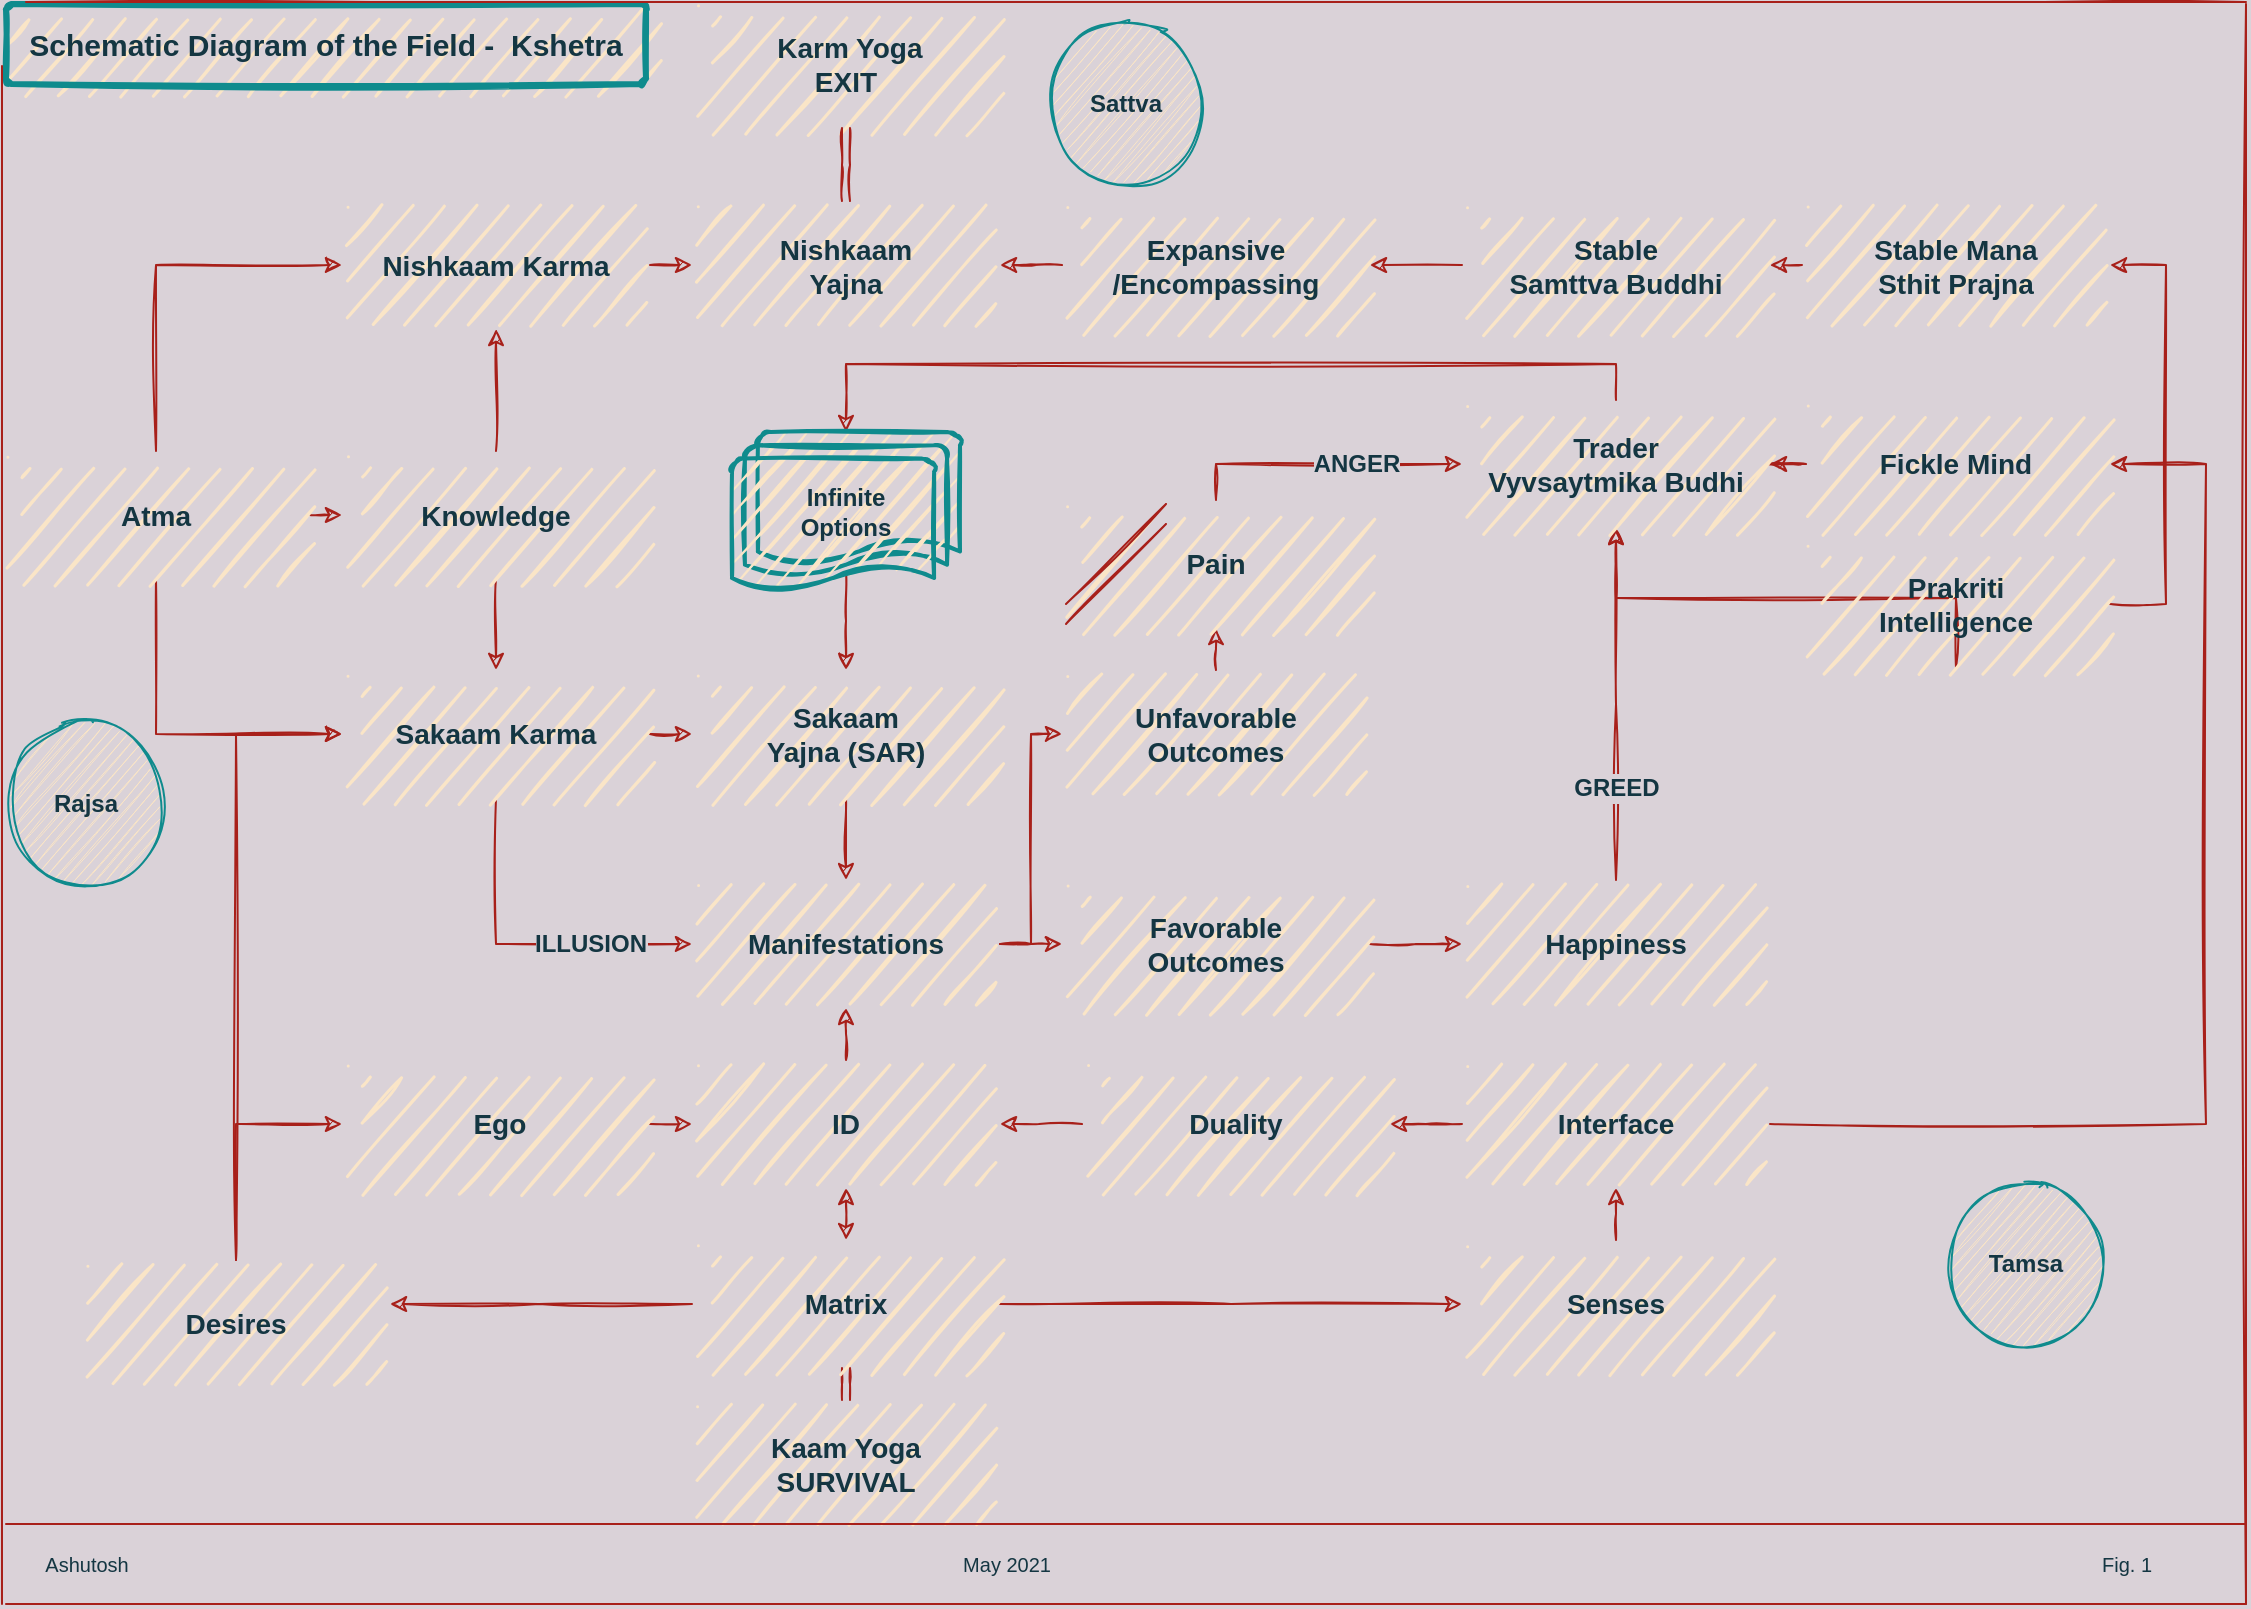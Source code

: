 <mxfile version="14.6.13" type="github" pages="2">
  <diagram id="6a731a19-8d31-9384-78a2-239565b7b9f0" name="schematicKshetra">
    <mxGraphModel dx="938" dy="617" grid="1" gridSize="10" guides="1" tooltips="1" connect="1" arrows="1" fold="1" page="1" pageScale="1" pageWidth="827" pageHeight="1169" background="#DAD2D8" math="0" shadow="0">
      <root>
        <mxCell id="0" />
        <mxCell id="1" parent="0" />
        <mxCell id="R8b1aDfxQuAAKfUh75f4-1803" style="edgeStyle=orthogonalEdgeStyle;rounded=0;orthogonalLoop=1;jettySize=auto;html=1;exitX=0.5;exitY=0;exitDx=0;exitDy=0;entryX=0;entryY=0.5;entryDx=0;entryDy=0;fontStyle=1;sketch=1;labelBackgroundColor=#DAD2D8;strokeColor=#A8201A;fontColor=#143642;" parent="1" source="1753" target="1756" edge="1">
          <mxGeometry relative="1" as="geometry">
            <Array as="points">
              <mxPoint x="225" y="291" />
            </Array>
          </mxGeometry>
        </mxCell>
        <mxCell id="R8b1aDfxQuAAKfUh75f4-1804" style="edgeStyle=orthogonalEdgeStyle;rounded=0;orthogonalLoop=1;jettySize=auto;html=1;exitX=1;exitY=0.5;exitDx=0;exitDy=0;entryX=0;entryY=0.5;entryDx=0;entryDy=0;fontStyle=1;sketch=1;labelBackgroundColor=#DAD2D8;strokeColor=#A8201A;fontColor=#143642;" parent="1" source="1753" target="1755" edge="1">
          <mxGeometry relative="1" as="geometry" />
        </mxCell>
        <mxCell id="R8b1aDfxQuAAKfUh75f4-1809" style="edgeStyle=orthogonalEdgeStyle;rounded=0;orthogonalLoop=1;jettySize=auto;html=1;exitX=0.5;exitY=1;exitDx=0;exitDy=0;entryX=0;entryY=0.5;entryDx=0;entryDy=0;fontStyle=1;sketch=1;labelBackgroundColor=#DAD2D8;strokeColor=#A8201A;fontColor=#143642;" parent="1" source="1753" target="1754" edge="1">
          <mxGeometry relative="1" as="geometry">
            <Array as="points">
              <mxPoint x="225" y="525" />
            </Array>
          </mxGeometry>
        </mxCell>
        <mxCell id="1753" value="Atma" style="rounded=1;whiteSpace=wrap;html=1;shadow=0;labelBackgroundColor=none;strokeColor=none;strokeWidth=3;fillColor=#FAE5C7;fontFamily=Helvetica;fontSize=14;align=center;spacing=5;fontStyle=1;arcSize=7;perimeterSpacing=2;sketch=1;fontColor=#143642;" parent="1" vertex="1">
          <mxGeometry x="150" y="385.5" width="150" height="60" as="geometry" />
        </mxCell>
        <mxCell id="R8b1aDfxQuAAKfUh75f4-1800" style="edgeStyle=orthogonalEdgeStyle;rounded=0;orthogonalLoop=1;jettySize=auto;html=1;exitX=1;exitY=0.5;exitDx=0;exitDy=0;entryX=0;entryY=0.5;entryDx=0;entryDy=0;fontStyle=1;sketch=1;labelBackgroundColor=#DAD2D8;strokeColor=#A8201A;fontColor=#143642;" parent="1" source="1754" target="R8b1aDfxQuAAKfUh75f4-1799" edge="1">
          <mxGeometry relative="1" as="geometry" />
        </mxCell>
        <mxCell id="RUIsUkhrUAs7gqbz3xSs-1785" style="edgeStyle=orthogonalEdgeStyle;rounded=0;orthogonalLoop=1;jettySize=auto;html=1;exitX=0.5;exitY=1;exitDx=0;exitDy=0;entryX=0;entryY=0.5;entryDx=0;entryDy=0;fontStyle=1;sketch=1;labelBackgroundColor=#DAD2D8;strokeColor=#A8201A;fontColor=#143642;" parent="1" source="1754" target="R8b1aDfxQuAAKfUh75f4-1830" edge="1">
          <mxGeometry relative="1" as="geometry">
            <Array as="points">
              <mxPoint x="395" y="630" />
            </Array>
          </mxGeometry>
        </mxCell>
        <mxCell id="Gi-tXt0EZ82ZUDJ-_srg-1788" value="ILLUSION" style="edgeLabel;html=1;align=center;verticalAlign=middle;resizable=0;points=[];fontColor=#143642;fontSize=12;fontStyle=1;sketch=1;labelBackgroundColor=#DAD2D8;" parent="RUIsUkhrUAs7gqbz3xSs-1785" vertex="1" connectable="0">
          <mxGeometry x="0.17" relative="1" as="geometry">
            <mxPoint x="20" as="offset" />
          </mxGeometry>
        </mxCell>
        <mxCell id="1754" value="Sakaam Karma" style="rounded=1;whiteSpace=wrap;html=1;shadow=0;labelBackgroundColor=none;strokeColor=none;strokeWidth=3;fillColor=#FAE5C7;fontFamily=Helvetica;fontSize=14;align=center;spacing=5;fontStyle=1;arcSize=7;perimeterSpacing=2;sketch=1;fontColor=#143642;" parent="1" vertex="1">
          <mxGeometry x="320" y="495" width="150" height="60" as="geometry" />
        </mxCell>
        <mxCell id="R8b1aDfxQuAAKfUh75f4-1807" style="edgeStyle=orthogonalEdgeStyle;rounded=0;orthogonalLoop=1;jettySize=auto;html=1;exitX=0.5;exitY=1;exitDx=0;exitDy=0;entryX=0.5;entryY=0;entryDx=0;entryDy=0;fontStyle=1;sketch=1;labelBackgroundColor=#DAD2D8;strokeColor=#A8201A;fontColor=#143642;" parent="1" source="1755" target="1754" edge="1">
          <mxGeometry relative="1" as="geometry" />
        </mxCell>
        <mxCell id="R8b1aDfxQuAAKfUh75f4-1808" style="edgeStyle=orthogonalEdgeStyle;rounded=0;orthogonalLoop=1;jettySize=auto;html=1;exitX=0.5;exitY=0;exitDx=0;exitDy=0;entryX=0.5;entryY=1;entryDx=0;entryDy=0;fontStyle=1;sketch=1;labelBackgroundColor=#DAD2D8;strokeColor=#A8201A;fontColor=#143642;" parent="1" source="1755" target="1756" edge="1">
          <mxGeometry relative="1" as="geometry" />
        </mxCell>
        <mxCell id="1755" value="Knowledge" style="rounded=1;whiteSpace=wrap;html=1;shadow=0;labelBackgroundColor=none;strokeColor=none;strokeWidth=3;fillColor=#FAE5C7;fontFamily=Helvetica;fontSize=14;align=center;spacing=5;fontStyle=1;arcSize=7;perimeterSpacing=2;sketch=1;fontColor=#143642;" parent="1" vertex="1">
          <mxGeometry x="320" y="385.5" width="150" height="60" as="geometry" />
        </mxCell>
        <mxCell id="R8b1aDfxQuAAKfUh75f4-1794" style="edgeStyle=orthogonalEdgeStyle;rounded=0;orthogonalLoop=1;jettySize=auto;html=1;exitX=1;exitY=0.5;exitDx=0;exitDy=0;entryX=0;entryY=0.5;entryDx=0;entryDy=0;fontStyle=1;sketch=1;labelBackgroundColor=#DAD2D8;strokeColor=#A8201A;fontColor=#143642;" parent="1" source="1756" target="R8b1aDfxQuAAKfUh75f4-1793" edge="1">
          <mxGeometry relative="1" as="geometry" />
        </mxCell>
        <mxCell id="1756" value="Nishkaam Karma" style="rounded=1;whiteSpace=wrap;html=1;shadow=0;labelBackgroundColor=none;strokeColor=none;strokeWidth=3;fillColor=#FAE5C7;fontFamily=Helvetica;fontSize=14;align=center;spacing=5;fontStyle=1;arcSize=7;perimeterSpacing=2;sketch=1;fontColor=#143642;" parent="1" vertex="1">
          <mxGeometry x="320" y="260.5" width="150" height="60" as="geometry" />
        </mxCell>
        <mxCell id="R8b1aDfxQuAAKfUh75f4-1915" style="edgeStyle=elbowEdgeStyle;shape=link;rounded=0;orthogonalLoop=1;jettySize=auto;elbow=vertical;html=1;exitX=0.5;exitY=0;exitDx=0;exitDy=0;entryX=0.5;entryY=1;entryDx=0;entryDy=0;fontStyle=1;sketch=1;labelBackgroundColor=#DAD2D8;strokeColor=#A8201A;fontColor=#143642;" parent="1" source="1760" target="1762" edge="1">
          <mxGeometry relative="1" as="geometry" />
        </mxCell>
        <mxCell id="1760" value="&lt;div&gt;Kaam Yoga&lt;/div&gt;&lt;div&gt;SURVIVAL&lt;br&gt;&lt;/div&gt;" style="rounded=1;whiteSpace=wrap;html=1;shadow=0;labelBackgroundColor=none;strokeColor=none;strokeWidth=3;fillColor=#FAE5C7;fontFamily=Helvetica;fontSize=14;align=center;spacing=5;fontStyle=1;arcSize=7;perimeterSpacing=2;sketch=1;fontColor=#143642;" parent="1" vertex="1">
          <mxGeometry x="495" y="860" width="150" height="60" as="geometry" />
        </mxCell>
        <mxCell id="R8b1aDfxQuAAKfUh75f4-1908" style="edgeStyle=elbowEdgeStyle;rounded=0;orthogonalLoop=1;jettySize=auto;elbow=vertical;html=1;exitX=1;exitY=0.5;exitDx=0;exitDy=0;entryX=0;entryY=0.5;entryDx=0;entryDy=0;fontStyle=1;sketch=1;labelBackgroundColor=#DAD2D8;strokeColor=#A8201A;fontColor=#143642;" parent="1" source="1762" target="R8b1aDfxQuAAKfUh75f4-1898" edge="1">
          <mxGeometry relative="1" as="geometry" />
        </mxCell>
        <mxCell id="R8b1aDfxQuAAKfUh75f4-1909" style="edgeStyle=elbowEdgeStyle;rounded=0;orthogonalLoop=1;jettySize=auto;elbow=vertical;html=1;exitX=0;exitY=0.5;exitDx=0;exitDy=0;fontStyle=1;sketch=1;labelBackgroundColor=#DAD2D8;strokeColor=#A8201A;fontColor=#143642;" parent="1" source="1762" target="R8b1aDfxQuAAKfUh75f4-1839" edge="1">
          <mxGeometry relative="1" as="geometry" />
        </mxCell>
        <mxCell id="1762" value="Matrix" style="rounded=1;whiteSpace=wrap;html=1;shadow=0;labelBackgroundColor=none;strokeColor=none;strokeWidth=3;fillColor=#FAE5C7;fontFamily=Helvetica;fontSize=14;align=center;spacing=5;arcSize=7;perimeterSpacing=2;fontStyle=1;sketch=1;fontColor=#143642;" parent="1" vertex="1">
          <mxGeometry x="495" y="780" width="150" height="60" as="geometry" />
        </mxCell>
        <mxCell id="1764" value="&lt;div&gt;&amp;nbsp;Karm Yoga&lt;/div&gt;&lt;div&gt;EXIT&lt;/div&gt;" style="rounded=1;whiteSpace=wrap;html=1;shadow=0;labelBackgroundColor=none;strokeColor=none;strokeWidth=3;fillColor=#FAE5C7;fontFamily=Helvetica;fontSize=14;align=center;spacing=5;fontStyle=1;arcSize=7;perimeterSpacing=2;sketch=1;fontColor=#143642;" parent="1" vertex="1">
          <mxGeometry x="495" y="160" width="150" height="60" as="geometry" />
        </mxCell>
        <mxCell id="R8b1aDfxQuAAKfUh75f4-1913" style="edgeStyle=elbowEdgeStyle;rounded=0;orthogonalLoop=1;jettySize=auto;elbow=vertical;html=1;exitX=0.5;exitY=1;exitDx=0;exitDy=0;entryX=0.5;entryY=1;entryDx=0;entryDy=0;fontStyle=1;startArrow=none;sketch=1;labelBackgroundColor=#DAD2D8;strokeColor=#A8201A;fontColor=#143642;" parent="1" source="1771" target="R8b1aDfxQuAAKfUh75f4-1780" edge="1">
          <mxGeometry relative="1" as="geometry">
            <Array as="points" />
          </mxGeometry>
        </mxCell>
        <mxCell id="Gi-tXt0EZ82ZUDJ-_srg-1782" style="edgeStyle=orthogonalEdgeStyle;rounded=0;orthogonalLoop=1;jettySize=auto;html=1;exitX=0;exitY=0.5;exitDx=0;exitDy=0;fontColor=#143642;sketch=1;labelBackgroundColor=#DAD2D8;strokeColor=#A8201A;" parent="1" source="1772" target="R8b1aDfxQuAAKfUh75f4-1780" edge="1">
          <mxGeometry relative="1" as="geometry" />
        </mxCell>
        <mxCell id="1772" value="Fickle Mind" style="rounded=1;whiteSpace=wrap;html=1;shadow=0;labelBackgroundColor=none;strokeColor=none;strokeWidth=3;fillColor=#FAE5C7;fontFamily=Helvetica;fontSize=14;align=center;spacing=5;fontStyle=1;arcSize=7;perimeterSpacing=2;sketch=1;fontColor=#143642;" parent="1" vertex="1">
          <mxGeometry x="1050" y="360" width="150" height="60" as="geometry" />
        </mxCell>
        <mxCell id="Gi-tXt0EZ82ZUDJ-_srg-1784" style="edgeStyle=orthogonalEdgeStyle;rounded=0;orthogonalLoop=1;jettySize=auto;html=1;exitX=0;exitY=0.5;exitDx=0;exitDy=0;entryX=1;entryY=0.5;entryDx=0;entryDy=0;fontColor=#143642;sketch=1;labelBackgroundColor=#DAD2D8;strokeColor=#A8201A;" parent="1" source="1778" target="R8b1aDfxQuAAKfUh75f4-1779" edge="1">
          <mxGeometry relative="1" as="geometry" />
        </mxCell>
        <mxCell id="1778" value="&lt;div&gt;Stable Mana&lt;/div&gt;&lt;div&gt;Sthit Prajna&lt;br&gt;&lt;/div&gt;" style="rounded=1;whiteSpace=wrap;html=1;shadow=0;labelBackgroundColor=none;strokeColor=none;strokeWidth=3;fillColor=#FAE5C7;fontFamily=Helvetica;fontSize=14;align=center;spacing=5;fontStyle=1;arcSize=7;perimeterSpacing=2;sketch=1;fontColor=#143642;" parent="1" vertex="1">
          <mxGeometry x="1050" y="260.5" width="150" height="60" as="geometry" />
        </mxCell>
        <mxCell id="R8b1aDfxQuAAKfUh75f4-1791" style="edgeStyle=orthogonalEdgeStyle;rounded=0;orthogonalLoop=1;jettySize=auto;html=1;exitX=0;exitY=0.5;exitDx=0;exitDy=0;entryX=1;entryY=0.5;entryDx=0;entryDy=0;fontStyle=1;sketch=1;labelBackgroundColor=#DAD2D8;strokeColor=#A8201A;fontColor=#143642;" parent="1" source="R8b1aDfxQuAAKfUh75f4-1779" target="R8b1aDfxQuAAKfUh75f4-1789" edge="1">
          <mxGeometry relative="1" as="geometry" />
        </mxCell>
        <mxCell id="R8b1aDfxQuAAKfUh75f4-1779" value="&lt;div&gt;Stable &lt;br&gt;&lt;/div&gt;&lt;div&gt;Samttva Buddhi&lt;br&gt;&lt;/div&gt;" style="rounded=1;whiteSpace=wrap;html=1;shadow=0;labelBackgroundColor=none;strokeColor=none;strokeWidth=3;fillColor=#FAE5C7;fontFamily=Helvetica;fontSize=14;align=center;spacing=5;fontStyle=1;arcSize=7;perimeterSpacing=2;sketch=1;fontColor=#143642;" parent="1" vertex="1">
          <mxGeometry x="880" y="260.5" width="150" height="60" as="geometry" />
        </mxCell>
        <mxCell id="R8b1aDfxQuAAKfUh75f4-1795" style="edgeStyle=orthogonalEdgeStyle;rounded=0;orthogonalLoop=1;jettySize=auto;html=1;exitX=0;exitY=0.5;exitDx=0;exitDy=0;fontStyle=1;sketch=1;labelBackgroundColor=#DAD2D8;strokeColor=#A8201A;fontColor=#143642;" parent="1" source="R8b1aDfxQuAAKfUh75f4-1789" target="R8b1aDfxQuAAKfUh75f4-1793" edge="1">
          <mxGeometry relative="1" as="geometry" />
        </mxCell>
        <mxCell id="R8b1aDfxQuAAKfUh75f4-1789" value="Expansive /Encompassing" style="rounded=1;whiteSpace=wrap;html=1;shadow=0;labelBackgroundColor=none;strokeColor=none;strokeWidth=3;fillColor=#FAE5C7;fontFamily=Helvetica;fontSize=14;align=center;spacing=5;fontStyle=1;arcSize=7;perimeterSpacing=2;sketch=1;fontColor=#143642;" parent="1" vertex="1">
          <mxGeometry x="680" y="260.5" width="150" height="60" as="geometry" />
        </mxCell>
        <mxCell id="R8b1aDfxQuAAKfUh75f4-1916" style="edgeStyle=elbowEdgeStyle;shape=link;rounded=0;orthogonalLoop=1;jettySize=auto;elbow=vertical;html=1;exitX=0.5;exitY=0;exitDx=0;exitDy=0;entryX=0.5;entryY=1;entryDx=0;entryDy=0;fontStyle=1;sketch=1;labelBackgroundColor=#DAD2D8;strokeColor=#A8201A;fontColor=#143642;" parent="1" source="R8b1aDfxQuAAKfUh75f4-1793" target="1764" edge="1">
          <mxGeometry relative="1" as="geometry" />
        </mxCell>
        <mxCell id="R8b1aDfxQuAAKfUh75f4-1793" value="&lt;div&gt;Nishkaam &lt;br&gt;&lt;/div&gt;&lt;div&gt;Yajna&lt;br&gt;&lt;/div&gt;" style="rounded=1;whiteSpace=wrap;html=1;shadow=0;labelBackgroundColor=none;strokeColor=none;strokeWidth=3;fillColor=#FAE5C7;fontFamily=Helvetica;fontSize=14;align=center;spacing=5;fontStyle=1;arcSize=7;perimeterSpacing=2;sketch=1;fontColor=#143642;" parent="1" vertex="1">
          <mxGeometry x="495" y="260.5" width="150" height="60" as="geometry" />
        </mxCell>
        <mxCell id="RUIsUkhrUAs7gqbz3xSs-1780" style="edgeStyle=orthogonalEdgeStyle;rounded=0;orthogonalLoop=1;jettySize=auto;html=1;exitX=0.5;exitY=1;exitDx=0;exitDy=0;entryX=0.5;entryY=0;entryDx=0;entryDy=0;fontStyle=1;sketch=1;labelBackgroundColor=#DAD2D8;strokeColor=#A8201A;fontColor=#143642;" parent="1" source="R8b1aDfxQuAAKfUh75f4-1799" target="R8b1aDfxQuAAKfUh75f4-1830" edge="1">
          <mxGeometry relative="1" as="geometry" />
        </mxCell>
        <mxCell id="R8b1aDfxQuAAKfUh75f4-1799" value="&lt;div&gt;Sakaam &lt;br&gt;&lt;/div&gt;&lt;div&gt;Yajna (SAR)&lt;br&gt;&lt;/div&gt;" style="rounded=1;whiteSpace=wrap;html=1;shadow=0;labelBackgroundColor=none;strokeColor=none;strokeWidth=3;fillColor=#FAE5C7;fontFamily=Helvetica;fontSize=14;align=center;spacing=5;fontStyle=1;arcSize=7;perimeterSpacing=2;sketch=1;fontColor=#143642;" parent="1" vertex="1">
          <mxGeometry x="495" y="495" width="150" height="60" as="geometry" />
        </mxCell>
        <mxCell id="R8b1aDfxQuAAKfUh75f4-1895" style="edgeStyle=elbowEdgeStyle;rounded=0;orthogonalLoop=1;jettySize=auto;elbow=vertical;html=1;exitX=0.5;exitY=0;exitDx=0;exitDy=0;entryX=0.5;entryY=1;entryDx=0;entryDy=0;fontStyle=1;sketch=1;labelBackgroundColor=#DAD2D8;strokeColor=#A8201A;fontColor=#143642;" parent="1" source="R8b1aDfxQuAAKfUh75f4-1801" target="R8b1aDfxQuAAKfUh75f4-1860" edge="1">
          <mxGeometry relative="1" as="geometry" />
        </mxCell>
        <mxCell id="R8b1aDfxQuAAKfUh75f4-1801" value="&lt;div&gt;Unfavorable&lt;/div&gt;&lt;div&gt;Outcomes&lt;br&gt;&lt;/div&gt;" style="rounded=1;whiteSpace=wrap;html=1;shadow=0;labelBackgroundColor=none;strokeColor=none;strokeWidth=3;fillColor=#FAE5C7;fontFamily=Helvetica;fontSize=14;align=center;spacing=5;fontStyle=1;arcSize=7;perimeterSpacing=2;sketch=1;fontColor=#143642;" parent="1" vertex="1">
          <mxGeometry x="680" y="495" width="150" height="60" as="geometry" />
        </mxCell>
        <mxCell id="R8b1aDfxQuAAKfUh75f4-1865" style="edgeStyle=elbowEdgeStyle;rounded=0;orthogonalLoop=1;jettySize=auto;html=1;exitX=1;exitY=0.5;exitDx=0;exitDy=0;entryX=0;entryY=0.5;entryDx=0;entryDy=0;fontStyle=1;sketch=1;labelBackgroundColor=#DAD2D8;strokeColor=#A8201A;fontColor=#143642;" parent="1" source="R8b1aDfxQuAAKfUh75f4-1816" target="R8b1aDfxQuAAKfUh75f4-1864" edge="1">
          <mxGeometry relative="1" as="geometry" />
        </mxCell>
        <mxCell id="R8b1aDfxQuAAKfUh75f4-1816" value="&lt;div&gt;Favorable&lt;/div&gt;&lt;div&gt;Outcomes&lt;br&gt;&lt;/div&gt;" style="rounded=1;whiteSpace=wrap;html=1;shadow=0;labelBackgroundColor=none;strokeColor=none;strokeWidth=3;fillColor=#FAE5C7;fontFamily=Helvetica;fontSize=14;align=center;spacing=5;fontStyle=1;arcSize=7;perimeterSpacing=2;sketch=1;fontColor=#143642;" parent="1" vertex="1">
          <mxGeometry x="680" y="600" width="150" height="60" as="geometry" />
        </mxCell>
        <mxCell id="R8b1aDfxQuAAKfUh75f4-1832" style="edgeStyle=elbowEdgeStyle;rounded=0;orthogonalLoop=1;jettySize=auto;html=1;exitX=1;exitY=0.5;exitDx=0;exitDy=0;entryX=0;entryY=0.5;entryDx=0;entryDy=0;fontStyle=1;sketch=1;labelBackgroundColor=#DAD2D8;strokeColor=#A8201A;fontColor=#143642;" parent="1" source="R8b1aDfxQuAAKfUh75f4-1830" target="R8b1aDfxQuAAKfUh75f4-1801" edge="1">
          <mxGeometry relative="1" as="geometry" />
        </mxCell>
        <mxCell id="R8b1aDfxQuAAKfUh75f4-1833" style="edgeStyle=elbowEdgeStyle;rounded=0;orthogonalLoop=1;jettySize=auto;html=1;exitX=1;exitY=0.5;exitDx=0;exitDy=0;entryX=0;entryY=0.5;entryDx=0;entryDy=0;fontStyle=1;sketch=1;labelBackgroundColor=#DAD2D8;strokeColor=#A8201A;fontColor=#143642;" parent="1" source="R8b1aDfxQuAAKfUh75f4-1830" target="R8b1aDfxQuAAKfUh75f4-1816" edge="1">
          <mxGeometry relative="1" as="geometry" />
        </mxCell>
        <mxCell id="R8b1aDfxQuAAKfUh75f4-1830" value="Manifestations" style="rounded=1;whiteSpace=wrap;html=1;shadow=0;labelBackgroundColor=none;strokeColor=none;strokeWidth=3;fillColor=#FAE5C7;fontFamily=Helvetica;fontSize=14;align=center;spacing=5;fontStyle=1;arcSize=7;perimeterSpacing=2;sketch=1;fontColor=#143642;" parent="1" vertex="1">
          <mxGeometry x="495" y="600" width="150" height="60" as="geometry" />
        </mxCell>
        <mxCell id="R8b1aDfxQuAAKfUh75f4-1911" style="edgeStyle=elbowEdgeStyle;rounded=0;orthogonalLoop=1;jettySize=auto;elbow=vertical;html=1;exitX=0;exitY=0.5;exitDx=0;exitDy=0;entryX=1;entryY=0.5;entryDx=0;entryDy=0;fontStyle=1;sketch=1;labelBackgroundColor=#DAD2D8;strokeColor=#A8201A;fontColor=#143642;" parent="1" source="R8b1aDfxQuAAKfUh75f4-1838" target="R8b1aDfxQuAAKfUh75f4-1852" edge="1">
          <mxGeometry relative="1" as="geometry" />
        </mxCell>
        <mxCell id="R8b1aDfxQuAAKfUh75f4-1920" style="edgeStyle=elbowEdgeStyle;rounded=0;orthogonalLoop=1;jettySize=auto;elbow=vertical;html=1;exitX=1;exitY=0.5;exitDx=0;exitDy=0;entryX=1;entryY=0.5;entryDx=0;entryDy=0;fontStyle=1;sketch=1;labelBackgroundColor=#DAD2D8;strokeColor=#A8201A;fontColor=#143642;" parent="1" source="R8b1aDfxQuAAKfUh75f4-1838" target="1772" edge="1">
          <mxGeometry relative="1" as="geometry">
            <Array as="points">
              <mxPoint x="1250" y="710" />
            </Array>
          </mxGeometry>
        </mxCell>
        <mxCell id="R8b1aDfxQuAAKfUh75f4-1838" value="Interface" style="rounded=1;whiteSpace=wrap;html=1;shadow=0;labelBackgroundColor=none;strokeColor=none;strokeWidth=3;fillColor=#FAE5C7;fontFamily=Helvetica;fontSize=14;align=center;spacing=5;arcSize=7;perimeterSpacing=2;fontStyle=1;sketch=1;fontColor=#143642;" parent="1" vertex="1">
          <mxGeometry x="880" y="690" width="150" height="60" as="geometry" />
        </mxCell>
        <mxCell id="RUIsUkhrUAs7gqbz3xSs-1781" style="edgeStyle=orthogonalEdgeStyle;rounded=0;orthogonalLoop=1;jettySize=auto;html=1;exitX=0.5;exitY=0;exitDx=0;exitDy=0;entryX=0;entryY=0.5;entryDx=0;entryDy=0;fontStyle=1;sketch=1;labelBackgroundColor=#DAD2D8;strokeColor=#A8201A;fontColor=#143642;" parent="1" source="R8b1aDfxQuAAKfUh75f4-1839" target="1754" edge="1">
          <mxGeometry relative="1" as="geometry">
            <mxPoint x="358" y="525" as="targetPoint" />
            <Array as="points">
              <mxPoint x="265" y="525" />
            </Array>
          </mxGeometry>
        </mxCell>
        <mxCell id="RUIsUkhrUAs7gqbz3xSs-1790" style="edgeStyle=orthogonalEdgeStyle;rounded=0;orthogonalLoop=1;jettySize=auto;html=1;exitX=0.5;exitY=0;exitDx=0;exitDy=0;entryX=0;entryY=0.5;entryDx=0;entryDy=0;fontStyle=1;sketch=1;labelBackgroundColor=#DAD2D8;strokeColor=#A8201A;fontColor=#143642;" parent="1" source="R8b1aDfxQuAAKfUh75f4-1839" target="RUIsUkhrUAs7gqbz3xSs-1788" edge="1">
          <mxGeometry relative="1" as="geometry">
            <mxPoint x="358" y="720" as="targetPoint" />
            <Array as="points">
              <mxPoint x="265" y="720" />
            </Array>
          </mxGeometry>
        </mxCell>
        <mxCell id="R8b1aDfxQuAAKfUh75f4-1839" value="Desires" style="rounded=1;whiteSpace=wrap;html=1;shadow=0;labelBackgroundColor=none;strokeColor=none;strokeWidth=3;fillColor=#FAE5C7;fontFamily=Helvetica;fontSize=14;align=center;spacing=5;arcSize=7;perimeterSpacing=2;fontStyle=1;sketch=1;fontColor=#143642;" parent="1" vertex="1">
          <mxGeometry x="190" y="790" width="150" height="60" as="geometry" />
        </mxCell>
        <mxCell id="R8b1aDfxQuAAKfUh75f4-1903" style="edgeStyle=elbowEdgeStyle;rounded=0;orthogonalLoop=1;jettySize=auto;elbow=vertical;html=1;exitX=0;exitY=0.5;exitDx=0;exitDy=0;fontStyle=1;sketch=1;labelBackgroundColor=#DAD2D8;strokeColor=#A8201A;fontColor=#143642;" parent="1" source="R8b1aDfxQuAAKfUh75f4-1852" target="R8b1aDfxQuAAKfUh75f4-1855" edge="1">
          <mxGeometry relative="1" as="geometry" />
        </mxCell>
        <mxCell id="R8b1aDfxQuAAKfUh75f4-1852" value="Duality" style="rounded=1;whiteSpace=wrap;html=1;shadow=0;labelBackgroundColor=none;strokeColor=none;strokeWidth=3;fillColor=#FAE5C7;fontFamily=Helvetica;fontSize=14;align=center;spacing=5;arcSize=7;perimeterSpacing=2;fontStyle=1;sketch=1;fontColor=#143642;" parent="1" vertex="1">
          <mxGeometry x="690" y="690" width="150" height="60" as="geometry" />
        </mxCell>
        <mxCell id="R8b1aDfxQuAAKfUh75f4-1857" style="edgeStyle=elbowEdgeStyle;rounded=0;orthogonalLoop=1;jettySize=auto;html=1;exitX=0.5;exitY=0;exitDx=0;exitDy=0;entryX=0.5;entryY=1;entryDx=0;entryDy=0;fontStyle=1;sketch=1;labelBackgroundColor=#DAD2D8;strokeColor=#A8201A;fontColor=#143642;" parent="1" source="R8b1aDfxQuAAKfUh75f4-1855" target="R8b1aDfxQuAAKfUh75f4-1830" edge="1">
          <mxGeometry relative="1" as="geometry" />
        </mxCell>
        <mxCell id="R8b1aDfxQuAAKfUh75f4-1855" value="ID " style="rounded=1;whiteSpace=wrap;html=1;shadow=0;labelBackgroundColor=none;strokeColor=none;strokeWidth=3;fillColor=#FAE5C7;fontFamily=Helvetica;fontSize=14;align=center;spacing=5;arcSize=7;perimeterSpacing=2;fontStyle=1;sketch=1;fontColor=#143642;" parent="1" vertex="1">
          <mxGeometry x="495" y="690" width="150" height="60" as="geometry" />
        </mxCell>
        <mxCell id="R8b1aDfxQuAAKfUh75f4-1890" style="edgeStyle=elbowEdgeStyle;rounded=0;orthogonalLoop=1;jettySize=auto;elbow=vertical;html=1;exitX=0.5;exitY=0;exitDx=0;exitDy=0;entryX=0;entryY=0.5;entryDx=0;entryDy=0;fontStyle=1;sketch=1;labelBackgroundColor=#DAD2D8;strokeColor=#A8201A;fontColor=#143642;" parent="1" source="R8b1aDfxQuAAKfUh75f4-1860" target="R8b1aDfxQuAAKfUh75f4-1780" edge="1">
          <mxGeometry relative="1" as="geometry">
            <Array as="points">
              <mxPoint x="820" y="390" />
            </Array>
          </mxGeometry>
        </mxCell>
        <mxCell id="Gi-tXt0EZ82ZUDJ-_srg-1785" value="&lt;b&gt;&lt;font style=&quot;font-size: 12px&quot;&gt;ANGER&lt;/font&gt;&lt;/b&gt;" style="edgeLabel;html=1;align=center;verticalAlign=middle;resizable=0;points=[];fontColor=#143642;sketch=1;labelBackgroundColor=#DAD2D8;" parent="R8b1aDfxQuAAKfUh75f4-1890" vertex="1" connectable="0">
          <mxGeometry x="0.248" relative="1" as="geometry">
            <mxPoint as="offset" />
          </mxGeometry>
        </mxCell>
        <mxCell id="R8b1aDfxQuAAKfUh75f4-1860" value="Pain" style="rounded=1;whiteSpace=wrap;html=1;shadow=0;labelBackgroundColor=none;strokeColor=none;strokeWidth=3;fillColor=#FAE5C7;fontFamily=Helvetica;fontSize=14;align=center;spacing=5;fontStyle=1;arcSize=7;perimeterSpacing=2;sketch=1;fontColor=#143642;" parent="1" vertex="1">
          <mxGeometry x="680" y="410" width="150" height="60" as="geometry" />
        </mxCell>
        <mxCell id="R8b1aDfxQuAAKfUh75f4-1919" style="edgeStyle=elbowEdgeStyle;rounded=0;orthogonalLoop=1;jettySize=auto;elbow=vertical;html=1;exitX=0.5;exitY=0;exitDx=0;exitDy=0;entryX=0.5;entryY=1;entryDx=0;entryDy=0;fontStyle=1;sketch=1;labelBackgroundColor=#DAD2D8;strokeColor=#A8201A;fontColor=#143642;" parent="1" source="R8b1aDfxQuAAKfUh75f4-1864" target="R8b1aDfxQuAAKfUh75f4-1780" edge="1">
          <mxGeometry relative="1" as="geometry" />
        </mxCell>
        <mxCell id="RUIsUkhrUAs7gqbz3xSs-1778" value="&lt;font style=&quot;font-size: 12px&quot;&gt;GREED&lt;/font&gt;" style="edgeLabel;html=1;align=center;verticalAlign=middle;resizable=0;points=[];fontStyle=1;sketch=1;labelBackgroundColor=#DAD2D8;fontColor=#143642;" parent="R8b1aDfxQuAAKfUh75f4-1919" vertex="1" connectable="0">
          <mxGeometry x="-0.477" relative="1" as="geometry">
            <mxPoint as="offset" />
          </mxGeometry>
        </mxCell>
        <mxCell id="R8b1aDfxQuAAKfUh75f4-1864" value="Happiness" style="rounded=1;whiteSpace=wrap;html=1;shadow=0;labelBackgroundColor=none;strokeColor=none;strokeWidth=3;fillColor=#FAE5C7;fontFamily=Helvetica;fontSize=14;align=center;spacing=5;fontStyle=1;arcSize=7;perimeterSpacing=2;sketch=1;fontColor=#143642;" parent="1" vertex="1">
          <mxGeometry x="880" y="600" width="150" height="60" as="geometry" />
        </mxCell>
        <mxCell id="R8b1aDfxQuAAKfUh75f4-1894" style="edgeStyle=elbowEdgeStyle;rounded=0;orthogonalLoop=1;jettySize=auto;elbow=vertical;html=1;exitX=0.5;exitY=0;exitDx=0;exitDy=0;entryX=0.5;entryY=0;entryDx=0;entryDy=0;entryPerimeter=0;fontStyle=1;sketch=1;labelBackgroundColor=#DAD2D8;strokeColor=#A8201A;fontColor=#143642;" parent="1" source="R8b1aDfxQuAAKfUh75f4-1780" target="R8b1aDfxQuAAKfUh75f4-1892" edge="1">
          <mxGeometry relative="1" as="geometry">
            <Array as="points">
              <mxPoint x="870" y="340" />
            </Array>
          </mxGeometry>
        </mxCell>
        <mxCell id="R8b1aDfxQuAAKfUh75f4-1780" value="&lt;div&gt;Trader &lt;br&gt;&lt;/div&gt;&lt;div&gt;Vyvsaytmika Budhi&lt;br&gt;&lt;/div&gt;" style="rounded=1;whiteSpace=wrap;html=1;shadow=0;labelBackgroundColor=none;strokeColor=none;strokeWidth=3;fillColor=#FAE5C7;fontFamily=Helvetica;fontSize=14;align=center;spacing=5;fontStyle=1;arcSize=7;perimeterSpacing=2;sketch=1;fontColor=#143642;" parent="1" vertex="1">
          <mxGeometry x="880" y="360" width="150" height="60" as="geometry" />
        </mxCell>
        <mxCell id="R8b1aDfxQuAAKfUh75f4-1893" style="edgeStyle=elbowEdgeStyle;rounded=0;orthogonalLoop=1;jettySize=auto;elbow=vertical;html=1;exitX=0.5;exitY=0.88;exitDx=0;exitDy=0;exitPerimeter=0;entryX=0.5;entryY=0;entryDx=0;entryDy=0;fontStyle=1;sketch=1;labelBackgroundColor=#DAD2D8;strokeColor=#A8201A;fontColor=#143642;" parent="1" source="R8b1aDfxQuAAKfUh75f4-1892" target="R8b1aDfxQuAAKfUh75f4-1799" edge="1">
          <mxGeometry relative="1" as="geometry" />
        </mxCell>
        <mxCell id="R8b1aDfxQuAAKfUh75f4-1892" value="&lt;div&gt;Infinite&lt;/div&gt;&lt;div&gt;Options&lt;br&gt;&lt;/div&gt;" style="strokeWidth=2;html=1;shape=mxgraph.flowchart.multi-document;whiteSpace=wrap;fillColor=#FAE5C7;fontStyle=1;sketch=1;strokeColor=#0F8B8D;fontColor=#143642;" parent="1" vertex="1">
          <mxGeometry x="513" y="374" width="114" height="80" as="geometry" />
        </mxCell>
        <mxCell id="R8b1aDfxQuAAKfUh75f4-1907" style="edgeStyle=elbowEdgeStyle;rounded=0;orthogonalLoop=1;jettySize=auto;elbow=vertical;html=1;exitX=0.5;exitY=0;exitDx=0;exitDy=0;entryX=0.5;entryY=1;entryDx=0;entryDy=0;fontStyle=1;sketch=1;labelBackgroundColor=#DAD2D8;strokeColor=#A8201A;fontColor=#143642;" parent="1" source="R8b1aDfxQuAAKfUh75f4-1898" target="R8b1aDfxQuAAKfUh75f4-1838" edge="1">
          <mxGeometry relative="1" as="geometry" />
        </mxCell>
        <mxCell id="R8b1aDfxQuAAKfUh75f4-1898" value="Senses" style="rounded=1;whiteSpace=wrap;html=1;shadow=0;labelBackgroundColor=none;strokeColor=none;strokeWidth=3;fillColor=#FAE5C7;fontFamily=Helvetica;fontSize=14;align=center;spacing=5;arcSize=7;perimeterSpacing=2;fontStyle=1;sketch=1;fontColor=#143642;" parent="1" vertex="1">
          <mxGeometry x="880" y="780" width="150" height="60" as="geometry" />
        </mxCell>
        <mxCell id="R8b1aDfxQuAAKfUh75f4-1917" value="" style="endArrow=classic;startArrow=classic;html=1;exitX=0.5;exitY=0;exitDx=0;exitDy=0;entryX=0.5;entryY=1;entryDx=0;entryDy=0;fontStyle=1;sketch=1;labelBackgroundColor=#DAD2D8;strokeColor=#A8201A;fontColor=#143642;" parent="1" source="1762" target="R8b1aDfxQuAAKfUh75f4-1855" edge="1">
          <mxGeometry width="50" height="50" relative="1" as="geometry">
            <mxPoint x="440" y="640" as="sourcePoint" />
            <mxPoint x="560" y="755" as="targetPoint" />
            <Array as="points" />
          </mxGeometry>
        </mxCell>
        <mxCell id="RUIsUkhrUAs7gqbz3xSs-1791" style="edgeStyle=orthogonalEdgeStyle;rounded=0;orthogonalLoop=1;jettySize=auto;html=1;exitX=1;exitY=0.5;exitDx=0;exitDy=0;entryX=0;entryY=0.5;entryDx=0;entryDy=0;fontStyle=1;sketch=1;labelBackgroundColor=#DAD2D8;strokeColor=#A8201A;fontColor=#143642;" parent="1" source="RUIsUkhrUAs7gqbz3xSs-1788" target="R8b1aDfxQuAAKfUh75f4-1855" edge="1">
          <mxGeometry relative="1" as="geometry" />
        </mxCell>
        <mxCell id="RUIsUkhrUAs7gqbz3xSs-1788" value="&amp;nbsp;Ego" style="rounded=1;whiteSpace=wrap;html=1;shadow=0;labelBackgroundColor=none;strokeColor=none;strokeWidth=3;fillColor=#FAE5C7;fontFamily=Helvetica;fontSize=14;align=center;spacing=5;arcSize=7;perimeterSpacing=2;fontStyle=1;sketch=1;fontColor=#143642;" parent="1" vertex="1">
          <mxGeometry x="320" y="690" width="150" height="60" as="geometry" />
        </mxCell>
        <mxCell id="Gi-tXt0EZ82ZUDJ-_srg-1778" value="Sattva" style="ellipse;whiteSpace=wrap;html=1;aspect=fixed;fillColor=#FAE5C7;strokeColor=#0F8B8D;fontStyle=1;fontColor=#143642;sketch=1;" parent="1" vertex="1">
          <mxGeometry x="670" y="170" width="80" height="80" as="geometry" />
        </mxCell>
        <mxCell id="Gi-tXt0EZ82ZUDJ-_srg-1779" value="Rajsa" style="ellipse;whiteSpace=wrap;html=1;aspect=fixed;fillColor=#FAE5C7;strokeColor=#0F8B8D;fontStyle=1;fontColor=#143642;sketch=1;" parent="1" vertex="1">
          <mxGeometry x="150" y="520" width="80" height="80" as="geometry" />
        </mxCell>
        <mxCell id="Gi-tXt0EZ82ZUDJ-_srg-1780" value="Tamsa" style="ellipse;whiteSpace=wrap;html=1;aspect=fixed;fillColor=#FAE5C7;strokeColor=#0F8B8D;fontStyle=1;fontColor=#143642;sketch=1;" parent="1" vertex="1">
          <mxGeometry x="1120" y="750" width="80" height="80" as="geometry" />
        </mxCell>
        <mxCell id="Gi-tXt0EZ82ZUDJ-_srg-1783" style="edgeStyle=orthogonalEdgeStyle;rounded=0;orthogonalLoop=1;jettySize=auto;html=1;exitX=1;exitY=0.5;exitDx=0;exitDy=0;entryX=1;entryY=0.5;entryDx=0;entryDy=0;fontColor=#143642;sketch=1;labelBackgroundColor=#DAD2D8;strokeColor=#A8201A;" parent="1" source="1771" target="1778" edge="1">
          <mxGeometry relative="1" as="geometry">
            <Array as="points">
              <mxPoint x="1230" y="460" />
              <mxPoint x="1230" y="291" />
            </Array>
          </mxGeometry>
        </mxCell>
        <mxCell id="1771" value="&lt;div&gt;Prakriti&lt;/div&gt;&lt;div&gt;Intelligence&lt;br&gt;&lt;/div&gt;" style="rounded=1;whiteSpace=wrap;html=1;shadow=0;labelBackgroundColor=none;strokeColor=none;strokeWidth=3;fillColor=#FAE5C7;fontFamily=Helvetica;fontSize=14;align=center;spacing=5;fontStyle=1;arcSize=7;perimeterSpacing=2;sketch=1;fontColor=#143642;" parent="1" vertex="1">
          <mxGeometry x="1050" y="430.0" width="150" height="60" as="geometry" />
        </mxCell>
        <mxCell id="Gi-tXt0EZ82ZUDJ-_srg-1789" value="Schematic Diagram of the Field -&amp;nbsp; Kshetra" style="rounded=1;whiteSpace=wrap;html=1;shadow=0;labelBackgroundColor=none;strokeColor=#0F8B8D;strokeWidth=3;fillColor=#FAE5C7;fontFamily=Helvetica;fontSize=15;align=center;spacing=5;arcSize=7;perimeterSpacing=2;fontStyle=1;fontColor=#143642;sketch=1;" parent="1" vertex="1">
          <mxGeometry x="150" y="160" width="320" height="40" as="geometry" />
        </mxCell>
        <mxCell id="Gi-tXt0EZ82ZUDJ-_srg-1790" value="" style="endArrow=none;html=1;fontSize=15;fontColor=#143642;sketch=1;labelBackgroundColor=#DAD2D8;strokeColor=#A8201A;" parent="1" edge="1">
          <mxGeometry width="50" height="50" relative="1" as="geometry">
            <mxPoint x="680" y="460" as="sourcePoint" />
            <mxPoint x="730" y="410" as="targetPoint" />
          </mxGeometry>
        </mxCell>
        <mxCell id="Gi-tXt0EZ82ZUDJ-_srg-1792" value="" style="endArrow=none;html=1;fontSize=15;fontColor=#143642;sketch=1;labelBackgroundColor=#DAD2D8;strokeColor=#A8201A;" parent="1" edge="1">
          <mxGeometry width="50" height="50" relative="1" as="geometry">
            <mxPoint x="680" y="470" as="sourcePoint" />
            <mxPoint x="730" y="420" as="targetPoint" />
          </mxGeometry>
        </mxCell>
        <mxCell id="Gi-tXt0EZ82ZUDJ-_srg-1793" value="" style="endArrow=none;html=1;fontSize=15;fontColor=#143642;entryX=0;entryY=0.75;entryDx=0;entryDy=0;sketch=1;labelBackgroundColor=#DAD2D8;strokeColor=#A8201A;" parent="1" target="Gi-tXt0EZ82ZUDJ-_srg-1789" edge="1">
          <mxGeometry width="50" height="50" relative="1" as="geometry">
            <mxPoint x="148" y="960" as="sourcePoint" />
            <mxPoint x="190" y="630" as="targetPoint" />
          </mxGeometry>
        </mxCell>
        <mxCell id="Gi-tXt0EZ82ZUDJ-_srg-1794" value="" style="endArrow=none;html=1;fontSize=15;fontColor=#143642;sketch=1;labelBackgroundColor=#DAD2D8;strokeColor=#A8201A;" parent="1" edge="1">
          <mxGeometry width="50" height="50" relative="1" as="geometry">
            <mxPoint x="1270" y="960" as="sourcePoint" />
            <mxPoint x="1270" y="160" as="targetPoint" />
          </mxGeometry>
        </mxCell>
        <mxCell id="Gi-tXt0EZ82ZUDJ-_srg-1795" value="" style="endArrow=none;html=1;fontSize=15;fontColor=#143642;sketch=1;labelBackgroundColor=#DAD2D8;strokeColor=#A8201A;" parent="1" edge="1">
          <mxGeometry width="50" height="50" relative="1" as="geometry">
            <mxPoint x="150" y="920" as="sourcePoint" />
            <mxPoint x="1270" y="920" as="targetPoint" />
          </mxGeometry>
        </mxCell>
        <mxCell id="Gi-tXt0EZ82ZUDJ-_srg-1796" value="" style="endArrow=none;html=1;fontSize=15;fontColor=#143642;sketch=1;labelBackgroundColor=#DAD2D8;strokeColor=#A8201A;" parent="1" edge="1">
          <mxGeometry width="50" height="50" relative="1" as="geometry">
            <mxPoint x="150" y="960" as="sourcePoint" />
            <mxPoint x="1270" y="960" as="targetPoint" />
          </mxGeometry>
        </mxCell>
        <mxCell id="Gi-tXt0EZ82ZUDJ-_srg-1797" value="" style="endArrow=none;html=1;fontSize=15;fontColor=#143642;sketch=1;labelBackgroundColor=#DAD2D8;strokeColor=#A8201A;" parent="1" edge="1">
          <mxGeometry width="50" height="50" relative="1" as="geometry">
            <mxPoint x="160" y="159" as="sourcePoint" />
            <mxPoint x="1270" y="159" as="targetPoint" />
          </mxGeometry>
        </mxCell>
        <mxCell id="Gi-tXt0EZ82ZUDJ-_srg-1798" value="Ashutosh" style="text;html=1;align=center;verticalAlign=middle;resizable=0;points=[];autosize=1;strokeColor=none;fontSize=10;fontColor=#143642;sketch=1;" parent="1" vertex="1">
          <mxGeometry x="160" y="930" width="60" height="20" as="geometry" />
        </mxCell>
        <mxCell id="Gi-tXt0EZ82ZUDJ-_srg-1799" value="Fig. 1" style="text;html=1;align=center;verticalAlign=middle;resizable=0;points=[];autosize=1;strokeColor=none;fontSize=10;fontColor=#143642;sketch=1;" parent="1" vertex="1">
          <mxGeometry x="1190" y="930" width="40" height="20" as="geometry" />
        </mxCell>
        <mxCell id="Gi-tXt0EZ82ZUDJ-_srg-1800" value="May 2021" style="text;html=1;align=center;verticalAlign=middle;resizable=0;points=[];autosize=1;strokeColor=none;fontSize=10;fontColor=#143642;sketch=1;" parent="1" vertex="1">
          <mxGeometry x="620" y="930" width="60" height="20" as="geometry" />
        </mxCell>
      </root>
    </mxGraphModel>
  </diagram>
  <diagram id="xgRsOhlO84QOsLghRSaK" name="Spin">
    <mxGraphModel dx="938" dy="617" grid="1" gridSize="10" guides="1" tooltips="1" connect="1" arrows="1" fold="1" page="1" pageScale="1" pageWidth="850" pageHeight="1100" background="#283618" math="0" shadow="0">
      <root>
        <mxCell id="5vlTtG9s8QNCjLJYxkkR-0" />
        <mxCell id="5vlTtG9s8QNCjLJYxkkR-1" parent="5vlTtG9s8QNCjLJYxkkR-0" />
        <mxCell id="5vlTtG9s8QNCjLJYxkkR-2" value="" style="shape=flexArrow;endArrow=classic;startArrow=classic;html=1;fontSize=15;fontColor=#FEFAE0;strokeColor=#DDA15E;labelBackgroundColor=#283618;sketch=1;" edge="1" parent="5vlTtG9s8QNCjLJYxkkR-1">
          <mxGeometry width="100" height="100" relative="1" as="geometry">
            <mxPoint x="170" y="189" as="sourcePoint" />
            <mxPoint x="470" y="189" as="targetPoint" />
          </mxGeometry>
        </mxCell>
        <mxCell id="5vlTtG9s8QNCjLJYxkkR-3" value="" style="endArrow=classic;html=1;fontSize=15;fontColor=#FEFAE0;strokeColor=#DDA15E;labelBackgroundColor=#283618;sketch=1;" edge="1" parent="5vlTtG9s8QNCjLJYxkkR-1">
          <mxGeometry width="50" height="50" relative="1" as="geometry">
            <mxPoint x="320" y="219" as="sourcePoint" />
            <mxPoint x="460" y="219" as="targetPoint" />
          </mxGeometry>
        </mxCell>
        <mxCell id="5vlTtG9s8QNCjLJYxkkR-4" value="Asakta" style="edgeLabel;html=1;align=center;verticalAlign=middle;resizable=0;points=[];fontSize=15;fontColor=#FEFAE0;labelBackgroundColor=#283618;sketch=1;" vertex="1" connectable="0" parent="5vlTtG9s8QNCjLJYxkkR-3">
          <mxGeometry x="-0.243" y="-2" relative="1" as="geometry">
            <mxPoint as="offset" />
          </mxGeometry>
        </mxCell>
        <mxCell id="5vlTtG9s8QNCjLJYxkkR-5" value="" style="endArrow=classic;html=1;fontSize=15;fontColor=#FEFAE0;strokeColor=#DDA15E;labelBackgroundColor=#283618;sketch=1;" edge="1" parent="5vlTtG9s8QNCjLJYxkkR-1">
          <mxGeometry width="50" height="50" relative="1" as="geometry">
            <mxPoint x="320" y="219" as="sourcePoint" />
            <mxPoint x="180" y="219" as="targetPoint" />
          </mxGeometry>
        </mxCell>
        <mxCell id="5vlTtG9s8QNCjLJYxkkR-6" value="Virakta" style="edgeLabel;html=1;align=center;verticalAlign=middle;resizable=0;points=[];fontSize=15;fontColor=#FEFAE0;labelBackgroundColor=#283618;sketch=1;" vertex="1" connectable="0" parent="5vlTtG9s8QNCjLJYxkkR-5">
          <mxGeometry x="-0.171" y="3" relative="1" as="geometry">
            <mxPoint as="offset" />
          </mxGeometry>
        </mxCell>
        <mxCell id="5vlTtG9s8QNCjLJYxkkR-7" value="Actor" style="shape=umlActor;verticalLabelPosition=bottom;verticalAlign=top;html=1;outlineConnect=0;fontSize=15;fontColor=#FEFAE0;fillColor=#BC6C25;strokeColor=#DDA15E;sketch=1;" vertex="1" parent="5vlTtG9s8QNCjLJYxkkR-1">
          <mxGeometry x="300" y="169" width="30" height="60" as="geometry" />
        </mxCell>
        <mxCell id="5vlTtG9s8QNCjLJYxkkR-18" value="" style="verticalLabelPosition=bottom;html=1;verticalAlign=top;strokeWidth=2;shape=mxgraph.lean_mapping.physical_pull;pointerEvents=1;fontSize=15;fontColor=#FEFAE0;fillColor=#BC6C25;strokeColor=#DDA15E;sketch=1;" vertex="1" parent="5vlTtG9s8QNCjLJYxkkR-1">
          <mxGeometry x="487" y="112" width="190" height="50" as="geometry" />
        </mxCell>
        <mxCell id="5vlTtG9s8QNCjLJYxkkR-23" style="edgeStyle=orthogonalEdgeStyle;rounded=0;orthogonalLoop=1;jettySize=auto;html=1;exitX=0.5;exitY=1;exitDx=0;exitDy=0;fontSize=15;fontColor=#FEFAE0;strokeColor=#DDA15E;labelBackgroundColor=#283618;sketch=1;" edge="1" parent="5vlTtG9s8QNCjLJYxkkR-1" source="5vlTtG9s8QNCjLJYxkkR-18" target="5vlTtG9s8QNCjLJYxkkR-18">
          <mxGeometry relative="1" as="geometry" />
        </mxCell>
        <mxCell id="5vlTtG9s8QNCjLJYxkkR-26" value="Actor" style="shape=umlActor;verticalLabelPosition=bottom;verticalAlign=top;html=1;outlineConnect=0;fontSize=15;fontColor=#FEFAE0;fillColor=#BC6C25;strokeColor=#DDA15E;sketch=1;" vertex="1" parent="5vlTtG9s8QNCjLJYxkkR-1">
          <mxGeometry x="567" y="82" width="30" height="170" as="geometry" />
        </mxCell>
        <mxCell id="5vlTtG9s8QNCjLJYxkkR-30" value="Two Basic Orientations " style="rounded=0;whiteSpace=wrap;html=1;fontSize=15;fontColor=#FEFAE0;fillColor=#BC6C25;strokeColor=#DDA15E;sketch=1;" vertex="1" parent="5vlTtG9s8QNCjLJYxkkR-1">
          <mxGeometry x="130" y="62" width="170" height="38" as="geometry" />
        </mxCell>
        <mxCell id="5vlTtG9s8QNCjLJYxkkR-32" value="" style="endArrow=none;html=1;fontSize=15;fontColor=#FEFAE0;entryX=0;entryY=1;entryDx=0;entryDy=0;strokeColor=#DDA15E;labelBackgroundColor=#283618;sketch=1;" edge="1" parent="5vlTtG9s8QNCjLJYxkkR-1" target="5vlTtG9s8QNCjLJYxkkR-30">
          <mxGeometry width="50" height="50" relative="1" as="geometry">
            <mxPoint x="700" y="320" as="sourcePoint" />
            <mxPoint x="450" y="290" as="targetPoint" />
            <Array as="points">
              <mxPoint x="130" y="320" />
            </Array>
          </mxGeometry>
        </mxCell>
        <mxCell id="5vlTtG9s8QNCjLJYxkkR-33" value="" style="endArrow=none;html=1;fontSize=15;fontColor=#FEFAE0;entryX=1;entryY=0;entryDx=0;entryDy=0;strokeColor=#DDA15E;labelBackgroundColor=#283618;sketch=1;" edge="1" parent="5vlTtG9s8QNCjLJYxkkR-1" target="5vlTtG9s8QNCjLJYxkkR-30">
          <mxGeometry width="50" height="50" relative="1" as="geometry">
            <mxPoint x="700" y="330" as="sourcePoint" />
            <mxPoint x="140" y="110" as="targetPoint" />
            <Array as="points">
              <mxPoint x="700" y="62" />
            </Array>
          </mxGeometry>
        </mxCell>
        <mxCell id="5vlTtG9s8QNCjLJYxkkR-34" value="" style="endArrow=none;html=1;fontSize=15;fontColor=#FEFAE0;strokeColor=#DDA15E;labelBackgroundColor=#283618;sketch=1;" edge="1" parent="5vlTtG9s8QNCjLJYxkkR-1">
          <mxGeometry width="50" height="50" relative="1" as="geometry">
            <mxPoint x="130" y="280" as="sourcePoint" />
            <mxPoint x="700" y="280" as="targetPoint" />
          </mxGeometry>
        </mxCell>
        <mxCell id="D0WZQ8BEbZDWift8Y6M_-0" value="Ashutosh" style="text;html=1;align=center;verticalAlign=middle;resizable=0;points=[];autosize=1;strokeColor=none;fontSize=10;fontColor=#FEFAE0;sketch=1;" vertex="1" parent="5vlTtG9s8QNCjLJYxkkR-1">
          <mxGeometry x="140" y="290" width="60" height="20" as="geometry" />
        </mxCell>
        <mxCell id="D0WZQ8BEbZDWift8Y6M_-1" value="May 2021" style="text;html=1;align=center;verticalAlign=middle;resizable=0;points=[];autosize=1;strokeColor=none;fontSize=10;fontColor=#FEFAE0;sketch=1;" vertex="1" parent="5vlTtG9s8QNCjLJYxkkR-1">
          <mxGeometry x="395" y="290" width="60" height="20" as="geometry" />
        </mxCell>
        <mxCell id="D0WZQ8BEbZDWift8Y6M_-2" value="Fig 2" style="text;html=1;align=center;verticalAlign=middle;resizable=0;points=[];autosize=1;strokeColor=none;fontSize=10;fontColor=#FEFAE0;sketch=1;" vertex="1" parent="5vlTtG9s8QNCjLJYxkkR-1">
          <mxGeometry x="620" y="290" width="40" height="20" as="geometry" />
        </mxCell>
      </root>
    </mxGraphModel>
  </diagram>
</mxfile>
